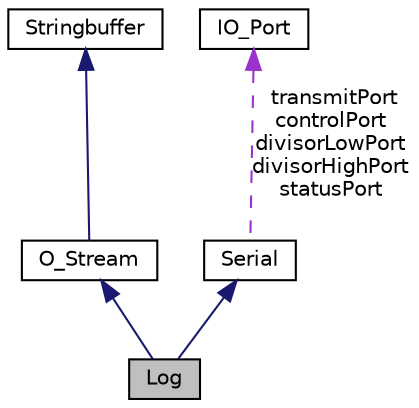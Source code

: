 digraph "Log"
{
  bgcolor="transparent";
  edge [fontname="Helvetica",fontsize="10",labelfontname="Helvetica",labelfontsize="10"];
  node [fontname="Helvetica",fontsize="10",shape=record];
  Node1 [label="Log",height=0.2,width=0.4,color="black", fillcolor="grey75", style="filled", fontcolor="black"];
  Node2 -> Node1 [dir="back",color="midnightblue",fontsize="10",style="solid",fontname="Helvetica"];
  Node2 [label="O_Stream",height=0.2,width=0.4,color="black",URL="$classO__Stream.html",tooltip="Manipulation class providing formatted output support. "];
  Node3 -> Node2 [dir="back",color="midnightblue",fontsize="10",style="solid",fontname="Helvetica"];
  Node3 [label="Stringbuffer",height=0.2,width=0.4,color="black",URL="$classStringbuffer.html",tooltip="Puffer für die Textausgabe. "];
  Node4 -> Node1 [dir="back",color="midnightblue",fontsize="10",style="solid",fontname="Helvetica"];
  Node4 [label="Serial",height=0.2,width=0.4,color="black",URL="$classSerial.html"];
  Node5 -> Node4 [dir="back",color="darkorchid3",fontsize="10",style="dashed",label=" transmitPort\ncontrolPort\ndivisorLowPort\ndivisorHighPort\nstatusPort" ,fontname="Helvetica"];
  Node5 [label="IO_Port",height=0.2,width=0.4,color="black",URL="$classIO__Port.html",tooltip="Accessor for I/O-Space. "];
}
